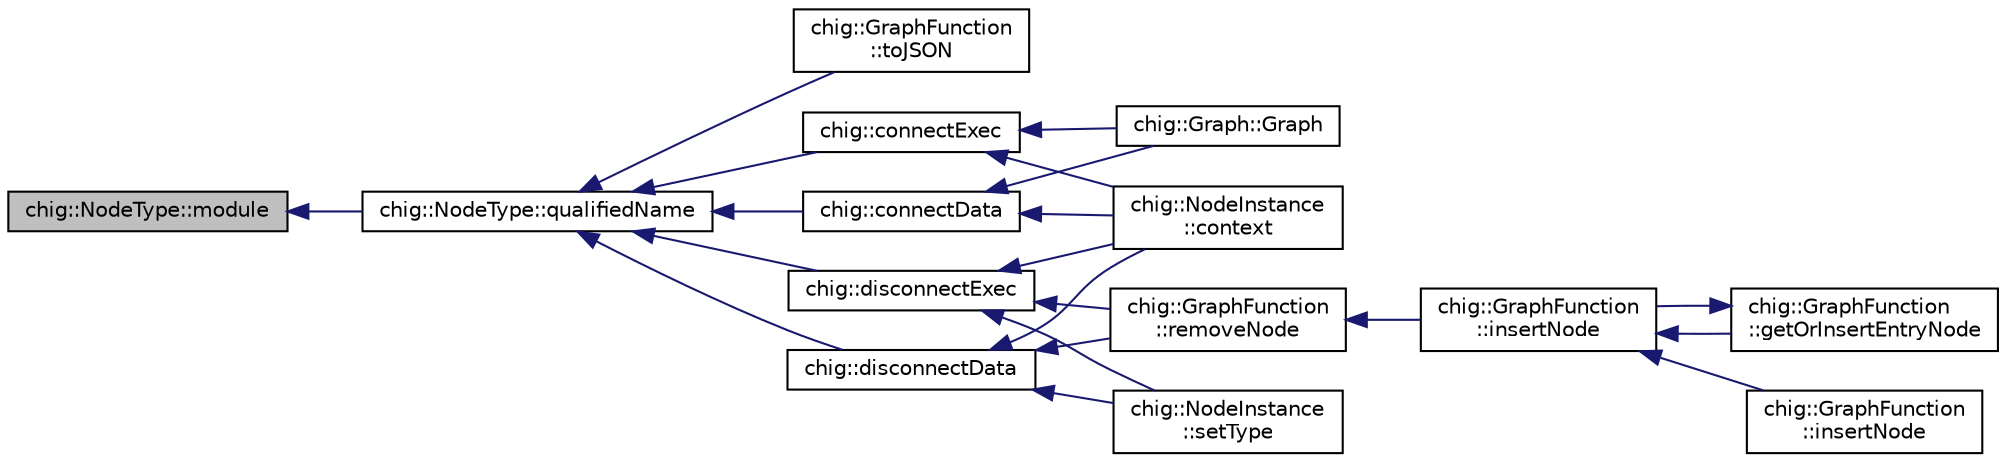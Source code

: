 digraph "chig::NodeType::module"
{
 // INTERACTIVE_SVG=YES
  edge [fontname="Helvetica",fontsize="10",labelfontname="Helvetica",labelfontsize="10"];
  node [fontname="Helvetica",fontsize="10",shape=record];
  rankdir="LR";
  Node80 [label="chig::NodeType::module",height=0.2,width=0.4,color="black", fillcolor="grey75", style="filled", fontcolor="black"];
  Node80 -> Node81 [dir="back",color="midnightblue",fontsize="10",style="solid",fontname="Helvetica"];
  Node81 [label="chig::NodeType::qualifiedName",height=0.2,width=0.4,color="black", fillcolor="white", style="filled",URL="$structchig_1_1NodeType.html#aec01c9c30813ec9f0e15dda0f7ae34f3"];
  Node81 -> Node82 [dir="back",color="midnightblue",fontsize="10",style="solid",fontname="Helvetica"];
  Node82 [label="chig::GraphFunction\l::toJSON",height=0.2,width=0.4,color="black", fillcolor="white", style="filled",URL="$structchig_1_1GraphFunction.html#a5a8768d5514a31104f0b3a9b5553099c"];
  Node81 -> Node83 [dir="back",color="midnightblue",fontsize="10",style="solid",fontname="Helvetica"];
  Node83 [label="chig::connectData",height=0.2,width=0.4,color="black", fillcolor="white", style="filled",URL="$namespacechig.html#a6820d7f55025ec401bff502f0e6eb10d"];
  Node83 -> Node84 [dir="back",color="midnightblue",fontsize="10",style="solid",fontname="Helvetica"];
  Node84 [label="chig::NodeInstance\l::context",height=0.2,width=0.4,color="black", fillcolor="white", style="filled",URL="$structchig_1_1NodeInstance.html#a664d68ae63b0ec095892d17597ef9623",tooltip="Get the containing Context object. "];
  Node83 -> Node85 [dir="back",color="midnightblue",fontsize="10",style="solid",fontname="Helvetica"];
  Node85 [label="chig::Graph::Graph",height=0.2,width=0.4,color="black", fillcolor="white", style="filled",URL="$structchig_1_1Graph.html#a3e0191ef63e6fa4137cebae20b27b9ed"];
  Node81 -> Node86 [dir="back",color="midnightblue",fontsize="10",style="solid",fontname="Helvetica"];
  Node86 [label="chig::connectExec",height=0.2,width=0.4,color="black", fillcolor="white", style="filled",URL="$namespacechig.html#aaf977bd046a5f4dc2f25c97a567ec0f1"];
  Node86 -> Node84 [dir="back",color="midnightblue",fontsize="10",style="solid",fontname="Helvetica"];
  Node86 -> Node85 [dir="back",color="midnightblue",fontsize="10",style="solid",fontname="Helvetica"];
  Node81 -> Node87 [dir="back",color="midnightblue",fontsize="10",style="solid",fontname="Helvetica"];
  Node87 [label="chig::disconnectData",height=0.2,width=0.4,color="black", fillcolor="white", style="filled",URL="$namespacechig.html#a5977e55ae63e7f16a0ac342e2311e1b6"];
  Node87 -> Node84 [dir="back",color="midnightblue",fontsize="10",style="solid",fontname="Helvetica"];
  Node87 -> Node88 [dir="back",color="midnightblue",fontsize="10",style="solid",fontname="Helvetica"];
  Node88 [label="chig::GraphFunction\l::removeNode",height=0.2,width=0.4,color="black", fillcolor="white", style="filled",URL="$structchig_1_1GraphFunction.html#a398599d8fe1982a3c76462b1b2375a6e"];
  Node88 -> Node89 [dir="back",color="midnightblue",fontsize="10",style="solid",fontname="Helvetica"];
  Node89 [label="chig::GraphFunction\l::insertNode",height=0.2,width=0.4,color="black", fillcolor="white", style="filled",URL="$structchig_1_1GraphFunction.html#a70b74dd7330f7afb2b3ab38feebd57c5"];
  Node89 -> Node90 [dir="back",color="midnightblue",fontsize="10",style="solid",fontname="Helvetica"];
  Node90 [label="chig::GraphFunction\l::getOrInsertEntryNode",height=0.2,width=0.4,color="black", fillcolor="white", style="filled",URL="$structchig_1_1GraphFunction.html#a1fd77fbd5bb46690fdc79cd9c6d35917"];
  Node90 -> Node89 [dir="back",color="midnightblue",fontsize="10",style="solid",fontname="Helvetica"];
  Node89 -> Node91 [dir="back",color="midnightblue",fontsize="10",style="solid",fontname="Helvetica"];
  Node91 [label="chig::GraphFunction\l::insertNode",height=0.2,width=0.4,color="black", fillcolor="white", style="filled",URL="$structchig_1_1GraphFunction.html#a449ab966907b5e32dd00d5f6bb1b3ede"];
  Node87 -> Node92 [dir="back",color="midnightblue",fontsize="10",style="solid",fontname="Helvetica"];
  Node92 [label="chig::NodeInstance\l::setType",height=0.2,width=0.4,color="black", fillcolor="white", style="filled",URL="$structchig_1_1NodeInstance.html#ab7b23fb84fff7176f7a6e62ce3762153"];
  Node81 -> Node93 [dir="back",color="midnightblue",fontsize="10",style="solid",fontname="Helvetica"];
  Node93 [label="chig::disconnectExec",height=0.2,width=0.4,color="black", fillcolor="white", style="filled",URL="$namespacechig.html#a215d31f09c52ea11a74173e7ac1392bb"];
  Node93 -> Node84 [dir="back",color="midnightblue",fontsize="10",style="solid",fontname="Helvetica"];
  Node93 -> Node88 [dir="back",color="midnightblue",fontsize="10",style="solid",fontname="Helvetica"];
  Node93 -> Node92 [dir="back",color="midnightblue",fontsize="10",style="solid",fontname="Helvetica"];
}
